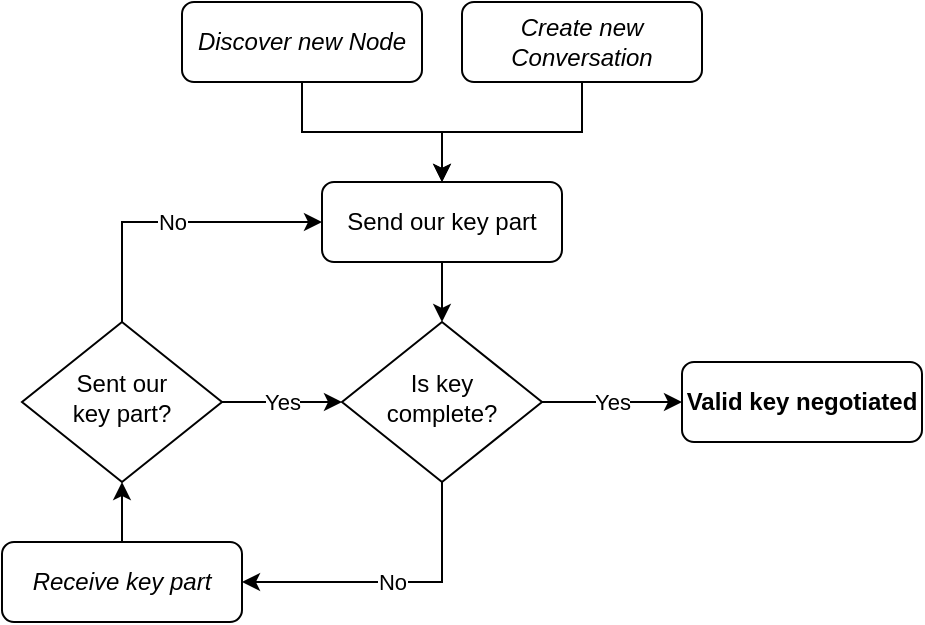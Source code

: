 <mxfile version="14.9.8" type="device"><diagram id="C5RBs43oDa-KdzZeNtuy" name="Page-1"><mxGraphModel dx="1350" dy="723" grid="1" gridSize="10" guides="1" tooltips="1" connect="1" arrows="1" fold="1" page="1" pageScale="1" pageWidth="827" pageHeight="1169" math="0" shadow="0"><root><mxCell id="WIyWlLk6GJQsqaUBKTNV-0"/><mxCell id="WIyWlLk6GJQsqaUBKTNV-1" parent="WIyWlLk6GJQsqaUBKTNV-0"/><mxCell id="lSk5FLkxOEURDdkUHEc2-24" style="edgeStyle=orthogonalEdgeStyle;rounded=0;orthogonalLoop=1;jettySize=auto;html=1;verticalAlign=middle;" parent="WIyWlLk6GJQsqaUBKTNV-1" source="lSk5FLkxOEURDdkUHEc2-5" target="lSk5FLkxOEURDdkUHEc2-16" edge="1"><mxGeometry relative="1" as="geometry"/></mxCell><mxCell id="lSk5FLkxOEURDdkUHEc2-5" value="Receive key part" style="rounded=1;whiteSpace=wrap;html=1;fontSize=12;glass=0;strokeWidth=1;shadow=0;fontStyle=2" parent="WIyWlLk6GJQsqaUBKTNV-1" vertex="1"><mxGeometry x="120" y="380" width="120" height="40" as="geometry"/></mxCell><mxCell id="lSk5FLkxOEURDdkUHEc2-22" style="edgeStyle=orthogonalEdgeStyle;rounded=0;orthogonalLoop=1;jettySize=auto;html=1;verticalAlign=middle;entryX=0.5;entryY=0;entryDx=0;entryDy=0;" parent="WIyWlLk6GJQsqaUBKTNV-1" source="lSk5FLkxOEURDdkUHEc2-6" target="lSk5FLkxOEURDdkUHEc2-8" edge="1"><mxGeometry relative="1" as="geometry"/></mxCell><mxCell id="lSk5FLkxOEURDdkUHEc2-6" value="Send our key part" style="rounded=1;whiteSpace=wrap;html=1;fontSize=12;glass=0;strokeWidth=1;shadow=0;" parent="WIyWlLk6GJQsqaUBKTNV-1" vertex="1"><mxGeometry x="280" y="200" width="120" height="40" as="geometry"/></mxCell><mxCell id="lSk5FLkxOEURDdkUHEc2-26" value="No" style="edgeStyle=orthogonalEdgeStyle;rounded=0;orthogonalLoop=1;jettySize=auto;html=1;exitX=0.5;exitY=1;exitDx=0;exitDy=0;entryX=1;entryY=0.5;entryDx=0;entryDy=0;verticalAlign=middle;" parent="WIyWlLk6GJQsqaUBKTNV-1" source="lSk5FLkxOEURDdkUHEc2-8" target="lSk5FLkxOEURDdkUHEc2-5" edge="1"><mxGeometry relative="1" as="geometry"><Array as="points"><mxPoint x="340" y="400"/></Array></mxGeometry></mxCell><mxCell id="lSk5FLkxOEURDdkUHEc2-27" value="Yes" style="edgeStyle=orthogonalEdgeStyle;rounded=0;orthogonalLoop=1;jettySize=auto;html=1;verticalAlign=middle;" parent="WIyWlLk6GJQsqaUBKTNV-1" source="lSk5FLkxOEURDdkUHEc2-8" target="lSk5FLkxOEURDdkUHEc2-9" edge="1"><mxGeometry relative="1" as="geometry"/></mxCell><mxCell id="lSk5FLkxOEURDdkUHEc2-8" value="&lt;div&gt;Is key &lt;br&gt;&lt;/div&gt;&lt;div&gt;complete?&lt;br&gt;&lt;/div&gt;" style="rhombus;whiteSpace=wrap;html=1;shadow=0;fontFamily=Helvetica;fontSize=12;align=center;strokeWidth=1;spacing=6;spacingTop=-4;" parent="WIyWlLk6GJQsqaUBKTNV-1" vertex="1"><mxGeometry x="290" y="270" width="100" height="80" as="geometry"/></mxCell><mxCell id="lSk5FLkxOEURDdkUHEc2-9" value="Valid key negotiated" style="rounded=1;whiteSpace=wrap;html=1;fontSize=12;glass=0;strokeWidth=1;shadow=0;fontStyle=1" parent="WIyWlLk6GJQsqaUBKTNV-1" vertex="1"><mxGeometry x="460" y="290" width="120" height="40" as="geometry"/></mxCell><mxCell id="lSk5FLkxOEURDdkUHEc2-12" style="edgeStyle=orthogonalEdgeStyle;rounded=0;orthogonalLoop=1;jettySize=auto;html=1;exitX=0.5;exitY=1;exitDx=0;exitDy=0;entryX=0.5;entryY=0;entryDx=0;entryDy=0;verticalAlign=middle;" parent="WIyWlLk6GJQsqaUBKTNV-1" source="lSk5FLkxOEURDdkUHEc2-10" target="lSk5FLkxOEURDdkUHEc2-6" edge="1"><mxGeometry relative="1" as="geometry"/></mxCell><mxCell id="lSk5FLkxOEURDdkUHEc2-10" value="Discover new Node" style="rounded=1;whiteSpace=wrap;html=1;fontSize=12;glass=0;strokeWidth=1;shadow=0;labelBorderColor=none;fontStyle=2" parent="WIyWlLk6GJQsqaUBKTNV-1" vertex="1"><mxGeometry x="210" y="110" width="120" height="40" as="geometry"/></mxCell><mxCell id="lSk5FLkxOEURDdkUHEc2-25" value="&lt;div&gt;No&lt;/div&gt;" style="edgeStyle=orthogonalEdgeStyle;rounded=0;orthogonalLoop=1;jettySize=auto;html=1;entryX=0;entryY=0.5;entryDx=0;entryDy=0;verticalAlign=middle;" parent="WIyWlLk6GJQsqaUBKTNV-1" source="lSk5FLkxOEURDdkUHEc2-16" target="lSk5FLkxOEURDdkUHEc2-6" edge="1"><mxGeometry relative="1" as="geometry"><Array as="points"><mxPoint x="180" y="220"/></Array></mxGeometry></mxCell><mxCell id="lSk5FLkxOEURDdkUHEc2-30" value="Yes" style="edgeStyle=orthogonalEdgeStyle;rounded=0;orthogonalLoop=1;jettySize=auto;html=1;verticalAlign=middle;" parent="WIyWlLk6GJQsqaUBKTNV-1" source="lSk5FLkxOEURDdkUHEc2-16" target="lSk5FLkxOEURDdkUHEc2-8" edge="1"><mxGeometry relative="1" as="geometry"/></mxCell><mxCell id="lSk5FLkxOEURDdkUHEc2-16" value="&lt;div&gt;Sent our &lt;br&gt;&lt;/div&gt;&lt;div&gt;key part?&lt;/div&gt;" style="rhombus;whiteSpace=wrap;html=1;shadow=0;fontFamily=Helvetica;fontSize=12;align=center;strokeWidth=1;spacing=6;spacingTop=-4;" parent="WIyWlLk6GJQsqaUBKTNV-1" vertex="1"><mxGeometry x="130" y="270" width="100" height="80" as="geometry"/></mxCell><mxCell id="lSk5FLkxOEURDdkUHEc2-32" style="edgeStyle=orthogonalEdgeStyle;rounded=0;orthogonalLoop=1;jettySize=auto;html=1;fontColor=#000000;verticalAlign=middle;" parent="WIyWlLk6GJQsqaUBKTNV-1" source="lSk5FLkxOEURDdkUHEc2-31" target="lSk5FLkxOEURDdkUHEc2-6" edge="1"><mxGeometry relative="1" as="geometry"/></mxCell><mxCell id="lSk5FLkxOEURDdkUHEc2-31" value="Create new Conversation" style="rounded=1;whiteSpace=wrap;html=1;fontSize=12;glass=0;strokeWidth=1;shadow=0;labelBorderColor=none;fontStyle=2" parent="WIyWlLk6GJQsqaUBKTNV-1" vertex="1"><mxGeometry x="350" y="110" width="120" height="40" as="geometry"/></mxCell></root></mxGraphModel></diagram></mxfile>